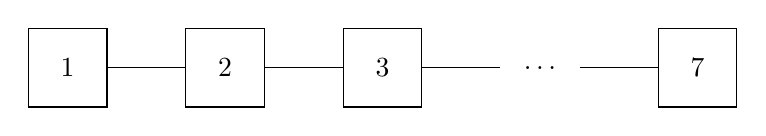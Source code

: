 \begin{tikzpicture}

    \node[rectangle,draw, minimum width =1cm,  minimum height = 1cm] (1) at (0,0) {\(1\)};

    \node[rectangle,draw, minimum width =1cm, minimum height = 1cm] (2) at (2,0) {\(2\)};

    \node[rectangle,draw, minimum width =1cm,   minimum height = 1cm] (3) at (4,0) {\(3\)};

    \node[rectangle, minimum width =1cm,   minimum height = 1cm] (4) at (6,0) {\(\dots\)};

    \node[rectangle,draw, minimum width =1cm,   minimum height = 1cm] (5) at (8,0) {\(7\)};

    \path [draw] (1) -- (2)  -- (3) -- (4) -- (5);

\end{tikzpicture}
